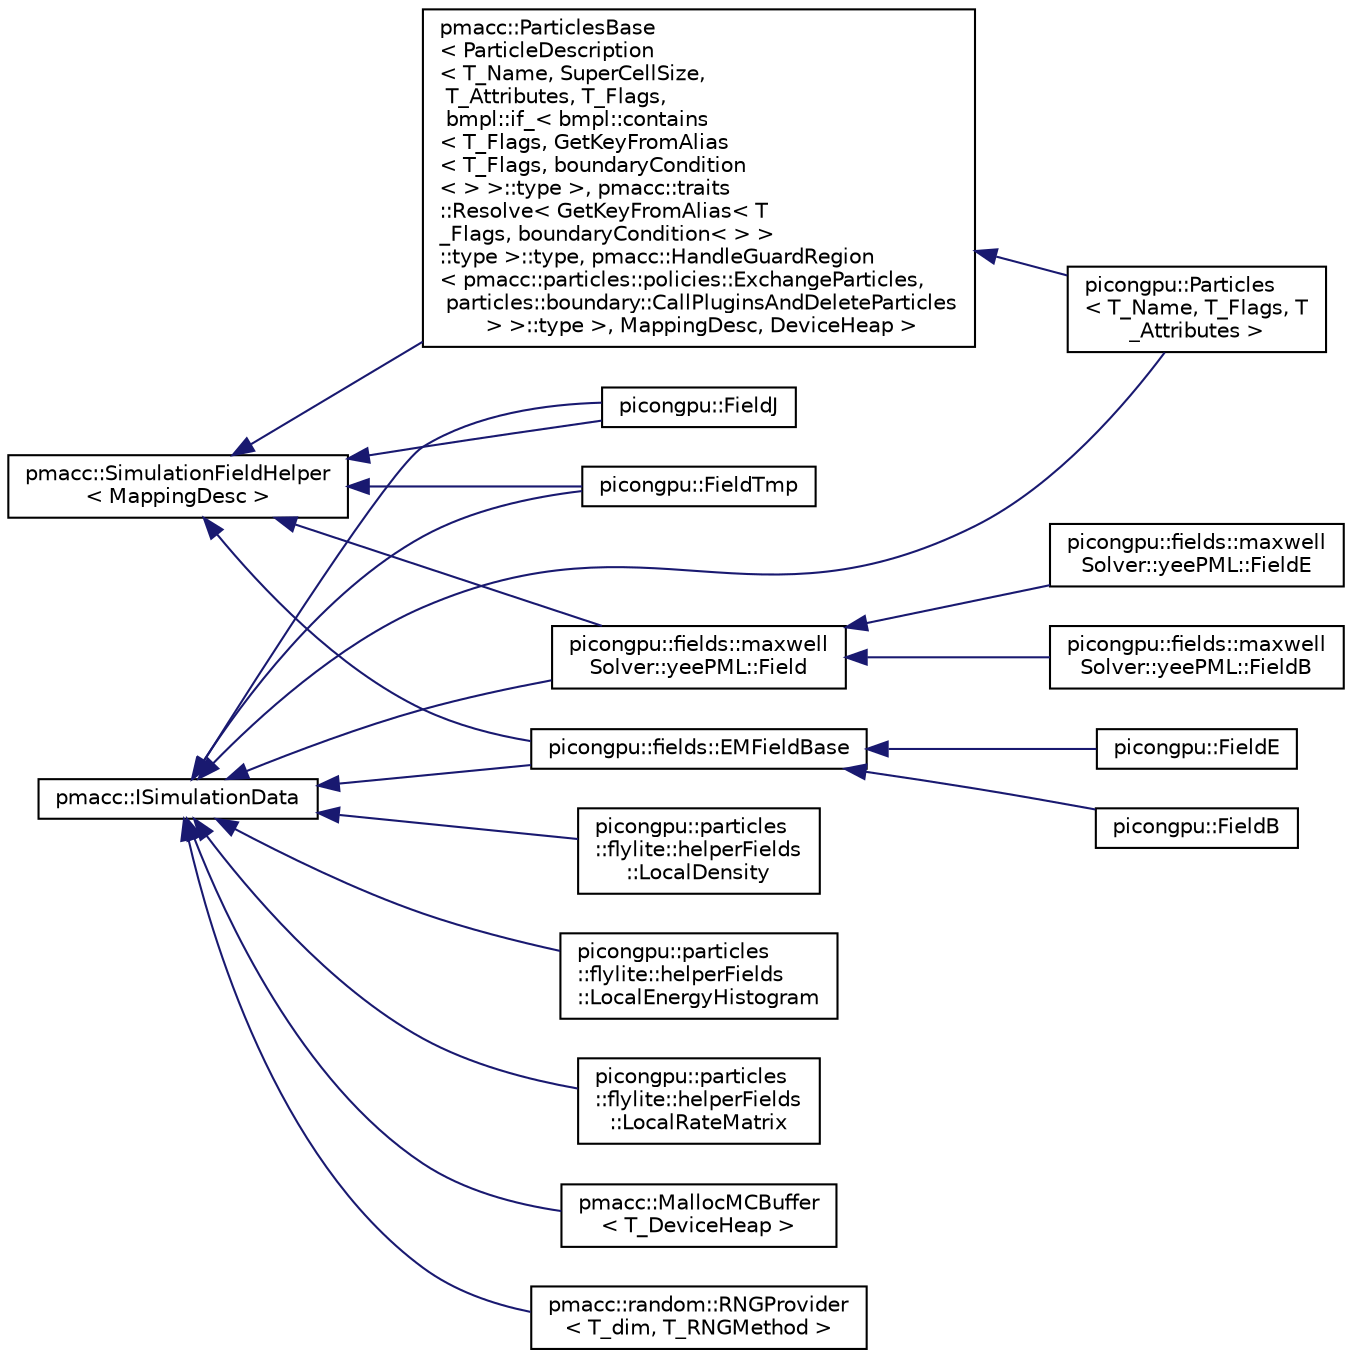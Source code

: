 digraph "Graphical Class Hierarchy"
{
 // LATEX_PDF_SIZE
  edge [fontname="Helvetica",fontsize="10",labelfontname="Helvetica",labelfontsize="10"];
  node [fontname="Helvetica",fontsize="10",shape=record];
  rankdir="LR";
  Node946 [label="pmacc::ISimulationData",height=0.2,width=0.4,color="black", fillcolor="white", style="filled",URL="$classpmacc_1_1_i_simulation_data.html",tooltip="Interface for simulation data which should be registered at DataConnector for file output,..."];
  Node946 -> Node3 [dir="back",color="midnightblue",fontsize="10",style="solid",fontname="Helvetica"];
  Node3 [label="picongpu::FieldJ",height=0.2,width=0.4,color="black", fillcolor="white", style="filled",URL="$classpicongpu_1_1_field_j.html",tooltip="Representation of the current density field."];
  Node946 -> Node4 [dir="back",color="midnightblue",fontsize="10",style="solid",fontname="Helvetica"];
  Node4 [label="picongpu::fields::EMFieldBase",height=0.2,width=0.4,color="black", fillcolor="white", style="filled",URL="$classpicongpu_1_1fields_1_1_e_m_field_base.html",tooltip="Base class for implementation inheritance in classes for the electromagnetic fields."];
  Node4 -> Node5 [dir="back",color="midnightblue",fontsize="10",style="solid",fontname="Helvetica"];
  Node5 [label="picongpu::FieldB",height=0.2,width=0.4,color="black", fillcolor="white", style="filled",URL="$classpicongpu_1_1_field_b.html",tooltip="Representation of the magnetic field."];
  Node4 -> Node6 [dir="back",color="midnightblue",fontsize="10",style="solid",fontname="Helvetica"];
  Node6 [label="picongpu::FieldE",height=0.2,width=0.4,color="black", fillcolor="white", style="filled",URL="$classpicongpu_1_1_field_e.html",tooltip="Representation of the electric field."];
  Node946 -> Node7 [dir="back",color="midnightblue",fontsize="10",style="solid",fontname="Helvetica"];
  Node7 [label="picongpu::fields::maxwell\lSolver::yeePML::Field",height=0.2,width=0.4,color="black", fillcolor="white", style="filled",URL="$classpicongpu_1_1fields_1_1maxwell_solver_1_1yee_p_m_l_1_1_field.html",tooltip="Base class for implementation inheritance in classes for the electromagnetic fields in PML."];
  Node7 -> Node8 [dir="back",color="midnightblue",fontsize="10",style="solid",fontname="Helvetica"];
  Node8 [label="picongpu::fields::maxwell\lSolver::yeePML::FieldB",height=0.2,width=0.4,color="black", fillcolor="white", style="filled",URL="$classpicongpu_1_1fields_1_1maxwell_solver_1_1yee_p_m_l_1_1_field_b.html",tooltip="Representation of the additinal magnetic field components in PML."];
  Node7 -> Node9 [dir="back",color="midnightblue",fontsize="10",style="solid",fontname="Helvetica"];
  Node9 [label="picongpu::fields::maxwell\lSolver::yeePML::FieldE",height=0.2,width=0.4,color="black", fillcolor="white", style="filled",URL="$classpicongpu_1_1fields_1_1maxwell_solver_1_1yee_p_m_l_1_1_field_e.html",tooltip="Representation of the additinal electric field components in PML."];
  Node946 -> Node10 [dir="back",color="midnightblue",fontsize="10",style="solid",fontname="Helvetica"];
  Node10 [label="picongpu::FieldTmp",height=0.2,width=0.4,color="black", fillcolor="white", style="filled",URL="$classpicongpu_1_1_field_tmp.html",tooltip="Representation of the temporary scalar field for plugins and temporary particle data mapped to grid (..."];
  Node946 -> Node2 [dir="back",color="midnightblue",fontsize="10",style="solid",fontname="Helvetica"];
  Node2 [label="picongpu::Particles\l\< T_Name, T_Flags, T\l_Attributes \>",height=0.2,width=0.4,color="black", fillcolor="white", style="filled",URL="$classpicongpu_1_1_particles.html",tooltip="particle species"];
  Node946 -> Node947 [dir="back",color="midnightblue",fontsize="10",style="solid",fontname="Helvetica"];
  Node947 [label="picongpu::particles\l::flylite::helperFields\l::LocalDensity",height=0.2,width=0.4,color="black", fillcolor="white", style="filled",URL="$classpicongpu_1_1particles_1_1flylite_1_1helper_fields_1_1_local_density.html",tooltip=" "];
  Node946 -> Node948 [dir="back",color="midnightblue",fontsize="10",style="solid",fontname="Helvetica"];
  Node948 [label="picongpu::particles\l::flylite::helperFields\l::LocalEnergyHistogram",height=0.2,width=0.4,color="black", fillcolor="white", style="filled",URL="$classpicongpu_1_1particles_1_1flylite_1_1helper_fields_1_1_local_energy_histogram.html",tooltip=" "];
  Node946 -> Node949 [dir="back",color="midnightblue",fontsize="10",style="solid",fontname="Helvetica"];
  Node949 [label="picongpu::particles\l::flylite::helperFields\l::LocalRateMatrix",height=0.2,width=0.4,color="black", fillcolor="white", style="filled",URL="$classpicongpu_1_1particles_1_1flylite_1_1helper_fields_1_1_local_rate_matrix.html",tooltip=" "];
  Node946 -> Node950 [dir="back",color="midnightblue",fontsize="10",style="solid",fontname="Helvetica"];
  Node950 [label="pmacc::MallocMCBuffer\l\< T_DeviceHeap \>",height=0.2,width=0.4,color="black", fillcolor="white", style="filled",URL="$classpmacc_1_1_malloc_m_c_buffer.html",tooltip=" "];
  Node946 -> Node951 [dir="back",color="midnightblue",fontsize="10",style="solid",fontname="Helvetica"];
  Node951 [label="pmacc::random::RNGProvider\l\< T_dim, T_RNGMethod \>",height=0.2,width=0.4,color="black", fillcolor="white", style="filled",URL="$classpmacc_1_1random_1_1_r_n_g_provider.html",tooltip="Provider of a per cell random number generator."];
  Node0 [label="pmacc::SimulationFieldHelper\l\< MappingDesc \>",height=0.2,width=0.4,color="black", fillcolor="white", style="filled",URL="$classpmacc_1_1_simulation_field_helper.html",tooltip=" "];
  Node0 -> Node1 [dir="back",color="midnightblue",fontsize="10",style="solid",fontname="Helvetica"];
  Node1 [label="pmacc::ParticlesBase\l\< ParticleDescription\l\< T_Name, SuperCellSize,\l T_Attributes, T_Flags,\l bmpl::if_\< bmpl::contains\l\< T_Flags, GetKeyFromAlias\l\< T_Flags, boundaryCondition\l\< \> \>::type \>, pmacc::traits\l::Resolve\< GetKeyFromAlias\< T\l_Flags, boundaryCondition\< \> \>\l::type \>::type, pmacc::HandleGuardRegion\l\< pmacc::particles::policies::ExchangeParticles,\l particles::boundary::CallPluginsAndDeleteParticles\l \> \>::type \>, MappingDesc, DeviceHeap \>",height=0.2,width=0.4,color="black", fillcolor="white", style="filled",URL="$classpmacc_1_1_particles_base.html",tooltip=" "];
  Node1 -> Node2 [dir="back",color="midnightblue",fontsize="10",style="solid",fontname="Helvetica"];
  Node0 -> Node3 [dir="back",color="midnightblue",fontsize="10",style="solid",fontname="Helvetica"];
  Node0 -> Node4 [dir="back",color="midnightblue",fontsize="10",style="solid",fontname="Helvetica"];
  Node0 -> Node7 [dir="back",color="midnightblue",fontsize="10",style="solid",fontname="Helvetica"];
  Node0 -> Node10 [dir="back",color="midnightblue",fontsize="10",style="solid",fontname="Helvetica"];
}
